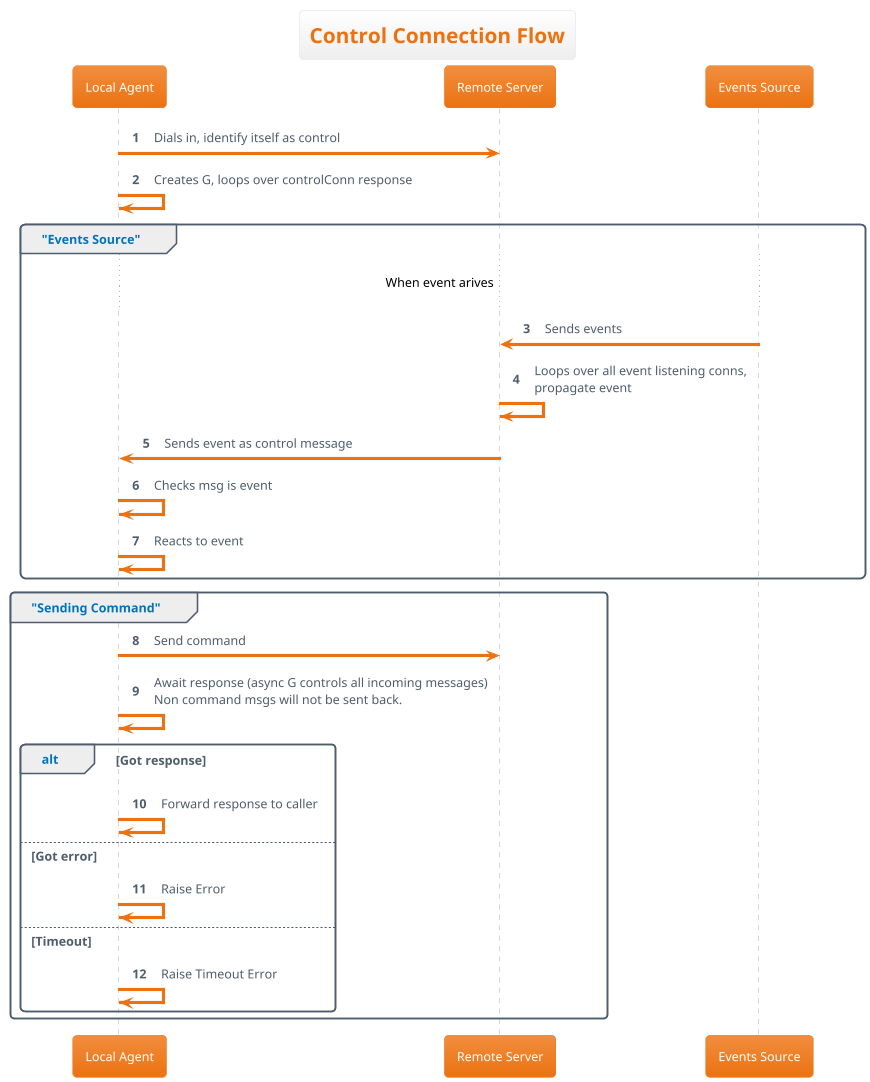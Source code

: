 @startuml
!theme aws-orange
autonumber
title Control Connection Flow

participant localAgent    as "Local Agent"
participant remoteServer  as "Remote Server"
participant eventsSource  as "Events Source"


localAgent -> remoteServer: Dials in, identify itself as control
localAgent -> localAgent: Creates G, loops over controlConn response
group "Events Source"
 ...When event arives...
 eventsSource -> remoteServer: Sends events
 remoteServer -> remoteServer: Loops over all event listening conns,\npropagate event
 remoteServer -> localAgent: Sends event as control message
 localAgent -> localAgent: Checks msg is event
 localAgent -> localAgent: Reacts to event
end

group "Sending Command"
  localAgent -> remoteServer: Send command
  localAgent -> localAgent: Await response (async G controls all incoming messages)\nNon command msgs will not be sent back.
  alt Got response
  localAgent -> localAgent: Forward response to caller
  else Got error
  localAgent -> localAgent: Raise Error
  else Timeout
  localAgent -> localAgent: Raise Timeout Error
  end
end

@enduml